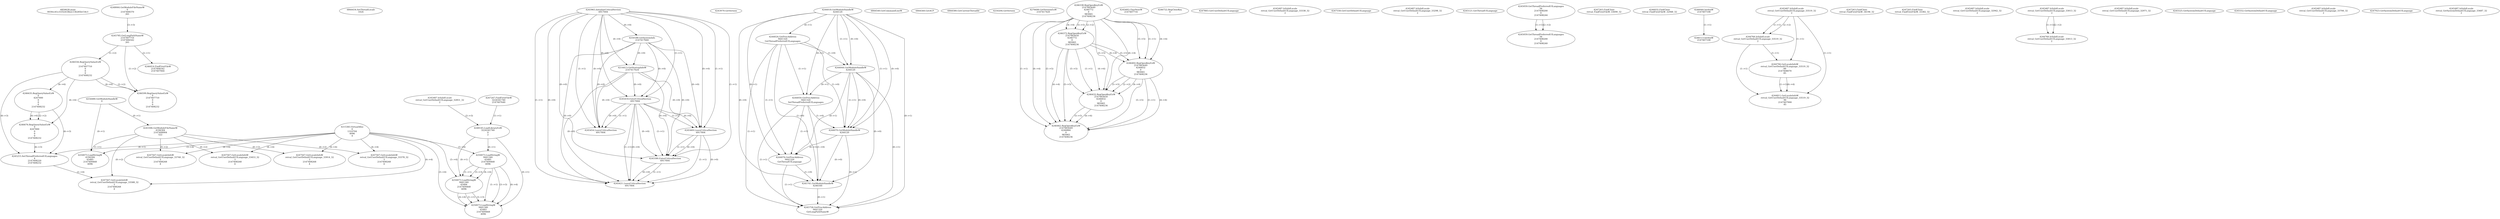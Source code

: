 // Global SCDG with merge call
digraph {
	0 [label="6850628.main
0030cc41c31f32418b2c136285b154c1"]
	1 [label="4254480.GetModuleHandleW
0"]
	2 [label="6844434.SetThreadLocale
1024"]
	3 [label="4243965.InitializeCriticalSection
6917004"]
	4 [label="4243979.GetVersion
"]
	5 [label="4244018.GetModuleHandleW
4244120"]
	6 [label="4244024.GetProcAddress
9441320
GetThreadPreferredUILanguages"]
	5 -> 6 [label="(0-->1)"]
	7 [label="4244044.GetModuleHandleW
4244120"]
	5 -> 7 [label="(1-->1)"]
	5 -> 7 [label="(0-->0)"]
	6 -> 7 [label="(1-->0)"]
	8 [label="4244050.GetProcAddress
9441320
SetThreadPreferredUILanguages"]
	5 -> 8 [label="(0-->1)"]
	6 -> 8 [label="(1-->1)"]
	7 -> 8 [label="(0-->1)"]
	9 [label="4244070.GetModuleHandleW
4244120"]
	5 -> 9 [label="(1-->1)"]
	7 -> 9 [label="(1-->1)"]
	5 -> 9 [label="(0-->0)"]
	6 -> 9 [label="(1-->0)"]
	7 -> 9 [label="(0-->0)"]
	8 -> 9 [label="(1-->0)"]
	10 [label="4244076.GetProcAddress
9441320
GetThreadUILanguage"]
	5 -> 10 [label="(0-->1)"]
	6 -> 10 [label="(1-->1)"]
	7 -> 10 [label="(0-->1)"]
	8 -> 10 [label="(1-->1)"]
	9 -> 10 [label="(0-->1)"]
	11 [label="4250188.GetSystemInfo
2147417660"]
	3 -> 11 [label="(0-->0)"]
	12 [label="6844540.GetCommandLineW
"]
	13 [label="4214413.GetStartupInfoW
2147417624"]
	3 -> 13 [label="(0-->0)"]
	11 -> 13 [label="(0-->0)"]
	14 [label="6844560.GetACP
"]
	15 [label="6844580.GetCurrentThreadId
"]
	16 [label="4250204.GetVersion
"]
	17 [label="4276690.GetVersionExW
2147417420"]
	18 [label="4243306.GetModuleFileNameW
4194304
2147408904
522"]
	1 -> 18 [label="(0-->1)"]
	19 [label="4248064.GetModuleFileNameW
0
2147408370
261"]
	20 [label="4215383.VirtualAlloc
0
1310704
4096
4"]
	21 [label="4246338.RegOpenKeyExW
2147483649
4246772
0
983065
2147408236"]
	22 [label="4246372.RegOpenKeyExW
2147483650
4246772
0
983065
2147408236"]
	21 -> 22 [label="(2-->2)"]
	21 -> 22 [label="(4-->4)"]
	21 -> 22 [label="(5-->5)"]
	23 [label="4246402.RegOpenKeyExW
2147483649
4246832
0
983065
2147408236"]
	21 -> 23 [label="(1-->1)"]
	21 -> 23 [label="(4-->4)"]
	22 -> 23 [label="(4-->4)"]
	21 -> 23 [label="(5-->5)"]
	22 -> 23 [label="(5-->5)"]
	24 [label="4245741.GetModuleHandleW
4246160"]
	5 -> 24 [label="(0-->0)"]
	6 -> 24 [label="(1-->0)"]
	7 -> 24 [label="(0-->0)"]
	8 -> 24 [label="(1-->0)"]
	9 -> 24 [label="(0-->0)"]
	10 -> 24 [label="(1-->0)"]
	25 [label="4245758.GetProcAddress
9441320
GetLongPathNameW"]
	5 -> 25 [label="(0-->1)"]
	6 -> 25 [label="(1-->1)"]
	7 -> 25 [label="(0-->1)"]
	8 -> 25 [label="(1-->1)"]
	9 -> 25 [label="(0-->1)"]
	10 -> 25 [label="(1-->1)"]
	24 -> 25 [label="(0-->1)"]
	26 [label="4245785.GetLongPathNameW
2147407710
2147406542
261"]
	19 -> 26 [label="(3-->3)"]
	27 [label="4245683.CharNextW
2147407716"]
	28 [label="4246556.RegQueryValueExW
0
2147407710
0
0
0
2147408232"]
	26 -> 28 [label="(1-->2)"]
	29 [label="4246599.RegQueryValueExW
0
2147407710
0
0
0
2147408232"]
	26 -> 29 [label="(1-->2)"]
	28 -> 29 [label="(2-->2)"]
	28 -> 29 [label="(6-->6)"]
	30 [label="4246722.RegCloseKey
0"]
	31 [label="4247883.GetUserDefaultUILanguage
"]
	32 [label="4245418.EnterCriticalSection
6917004"]
	3 -> 32 [label="(1-->1)"]
	3 -> 32 [label="(0-->0)"]
	11 -> 32 [label="(0-->0)"]
	13 -> 32 [label="(0-->0)"]
	33 [label="4245469.LeaveCriticalSection
6917004"]
	3 -> 33 [label="(1-->1)"]
	32 -> 33 [label="(1-->1)"]
	3 -> 33 [label="(0-->0)"]
	11 -> 33 [label="(0-->0)"]
	13 -> 33 [label="(0-->0)"]
	32 -> 33 [label="(0-->0)"]
	34 [label="4245487.IsValidLocale
retval_GetUserDefaultUILanguage_33338_32
2"]
	35 [label="4245580.EnterCriticalSection
6917004"]
	3 -> 35 [label="(1-->1)"]
	32 -> 35 [label="(1-->1)"]
	33 -> 35 [label="(1-->1)"]
	3 -> 35 [label="(0-->0)"]
	11 -> 35 [label="(0-->0)"]
	13 -> 35 [label="(0-->0)"]
	32 -> 35 [label="(0-->0)"]
	33 -> 35 [label="(0-->0)"]
	36 [label="4245621.LeaveCriticalSection
6917004"]
	3 -> 36 [label="(1-->1)"]
	32 -> 36 [label="(1-->1)"]
	33 -> 36 [label="(1-->1)"]
	35 -> 36 [label="(1-->1)"]
	3 -> 36 [label="(0-->0)"]
	11 -> 36 [label="(0-->0)"]
	13 -> 36 [label="(0-->0)"]
	32 -> 36 [label="(0-->0)"]
	33 -> 36 [label="(0-->0)"]
	35 -> 36 [label="(0-->0)"]
	37 [label="4247558.GetUserDefaultUILanguage
"]
	38 [label="4247567.GetLocaleInfoW
retval_GetUserDefaultUILanguage_33453_32
3
2147408268
4"]
	18 -> 38 [label="(0-->2)"]
	20 -> 38 [label="(4-->4)"]
	39 [label="4247247.FindFirstFileW
3224341740
2147407640"]
	40 [label="4246432.RegOpenKeyExW
2147483650
4246832
0
983065
2147408236"]
	22 -> 40 [label="(1-->1)"]
	23 -> 40 [label="(2-->2)"]
	21 -> 40 [label="(4-->4)"]
	22 -> 40 [label="(4-->4)"]
	23 -> 40 [label="(4-->4)"]
	21 -> 40 [label="(5-->5)"]
	22 -> 40 [label="(5-->5)"]
	23 -> 40 [label="(5-->5)"]
	41 [label="4246635.RegQueryValueExW
0
4247000
0
0
0
2147408232"]
	28 -> 41 [label="(6-->6)"]
	42 [label="4246676.RegQueryValueExW
0
4247000
0
0
0
2147408232"]
	41 -> 42 [label="(2-->2)"]
	28 -> 42 [label="(6-->6)"]
	41 -> 42 [label="(6-->6)"]
	43 [label="4245487.IsValidLocale
retval_GetUserDefaultUILanguage_33298_32
2"]
	44 [label="4245121.GetThreadUILanguage
"]
	45 [label="4245059.GetThreadPreferredUILanguages
56
2147408200
0
2147408244"]
	46 [label="4245215.SetThreadPreferredUILanguages
4
2147408220
2147408232"]
	20 -> 46 [label="(4-->1)"]
	28 -> 46 [label="(6-->3)"]
	41 -> 46 [label="(6-->3)"]
	42 -> 46 [label="(6-->3)"]
	47 [label="4245059.GetThreadPreferredUILanguages
56
2147408200
0
2147408240"]
	45 -> 47 [label="(1-->1)"]
	45 -> 47 [label="(2-->2)"]
	48 [label="4245487.IsValidLocale
retval_GetUserDefaultUILanguage_32851_32
2"]
	49 [label="4247567.GetLocaleInfoW
retval_GetUserDefaultUILanguage_33588_32
3
2147408268
4"]
	18 -> 49 [label="(0-->2)"]
	20 -> 49 [label="(4-->4)"]
	46 -> 49 [label="(1-->4)"]
	50 [label="4247263.FindClose
retval_FindFirstFileW_33690_32"]
	51 [label="4248145.LoadLibraryExW
3224341740
0
2"]
	39 -> 51 [label="(1-->1)"]
	48 -> 51 [label="(2-->3)"]
	52 [label="4250073.LoadStringW
9441340
65485
2147409468
4096"]
	51 -> 52 [label="(0-->1)"]
	20 -> 52 [label="(3-->4)"]
	53 [label="4246014.FindFirstFileW
2147406542
2147407064"]
	26 -> 53 [label="(2-->1)"]
	54 [label="4246032.FindClose
retval_FindFirstFileW_32948_32"]
	55 [label="4246044.lstrlenW
2147407108"]
	56 [label="4246113.lstrlenW
2147407108"]
	55 -> 56 [label="(1-->1)"]
	57 [label="4245487.IsValidLocale
retval_GetUserDefaultUILanguage_33519_32
2"]
	58 [label="4244766.IsValidLocale
retval_GetUserDefaultUILanguage_33519_32
2"]
	57 -> 58 [label="(1-->1)"]
	57 -> 58 [label="(2-->2)"]
	59 [label="4244794.GetLocaleInfoW
retval_GetUserDefaultUILanguage_33519_32
89
2147408070
85"]
	57 -> 59 [label="(1-->1)"]
	58 -> 59 [label="(1-->1)"]
	60 [label="4244811.GetLocaleInfoW
retval_GetUserDefaultUILanguage_33519_32
90
2147407900
85"]
	57 -> 60 [label="(1-->1)"]
	58 -> 60 [label="(1-->1)"]
	59 -> 60 [label="(1-->1)"]
	59 -> 60 [label="(4-->4)"]
	61 [label="4245454.LeaveCriticalSection
6917004"]
	3 -> 61 [label="(1-->1)"]
	32 -> 61 [label="(1-->1)"]
	3 -> 61 [label="(0-->0)"]
	11 -> 61 [label="(0-->0)"]
	13 -> 61 [label="(0-->0)"]
	32 -> 61 [label="(0-->0)"]
	62 [label="4247567.GetLocaleInfoW
retval_GetUserDefaultUILanguage_33914_32
3
2147408268
4"]
	18 -> 62 [label="(0-->2)"]
	20 -> 62 [label="(4-->4)"]
	63 [label="4247263.FindClose
retval_FindFirstFileW_34196_32"]
	64 [label="4247567.GetLocaleInfoW
retval_GetUserDefaultUILanguage_33378_32
3
2147408268
4"]
	18 -> 64 [label="(0-->2)"]
	20 -> 64 [label="(4-->4)"]
	65 [label="4247263.FindClose
retval_FindFirstFileW_33382_32"]
	66 [label="4250073.LoadStringW
9441340
65484
2147409468
4096"]
	51 -> 66 [label="(0-->1)"]
	52 -> 66 [label="(1-->1)"]
	52 -> 66 [label="(3-->3)"]
	20 -> 66 [label="(3-->4)"]
	52 -> 66 [label="(4-->4)"]
	67 [label="4250073.LoadStringW
4194304
65485
2147409468
4096"]
	1 -> 67 [label="(0-->1)"]
	18 -> 67 [label="(1-->1)"]
	20 -> 67 [label="(3-->4)"]
	68 [label="4247567.GetLocaleInfoW
retval_GetUserDefaultUILanguage_33740_32
3
2147408268
4"]
	18 -> 68 [label="(0-->2)"]
	20 -> 68 [label="(4-->4)"]
	69 [label="4245487.IsValidLocale
retval_GetUserDefaultUILanguage_32942_32
2"]
	70 [label="4246462.RegOpenKeyExW
2147483649
4246884
0
983065
2147408236"]
	21 -> 70 [label="(1-->1)"]
	23 -> 70 [label="(1-->1)"]
	21 -> 70 [label="(4-->4)"]
	22 -> 70 [label="(4-->4)"]
	23 -> 70 [label="(4-->4)"]
	40 -> 70 [label="(4-->4)"]
	21 -> 70 [label="(5-->5)"]
	22 -> 70 [label="(5-->5)"]
	23 -> 70 [label="(5-->5)"]
	40 -> 70 [label="(5-->5)"]
	71 [label="4245487.IsValidLocale
retval_GetUserDefaultUILanguage_33013_32
2"]
	72 [label="4245487.IsValidLocale
retval_GetUserDefaultUILanguage_32971_32
2"]
	73 [label="4244766.IsValidLocale
retval_GetUserDefaultUILanguage_33013_32
2"]
	71 -> 73 [label="(1-->1)"]
	71 -> 73 [label="(2-->2)"]
	74 [label="4245525.GetSystemDefaultUILanguage
"]
	75 [label="4245552.GetSystemDefaultUILanguage
"]
	76 [label="4245487.IsValidLocale
retval_GetUserDefaultUILanguage_33706_32
2"]
	77 [label="4247923.GetSystemDefaultUILanguage
"]
	78 [label="4245487.IsValidLocale
retval_GetSystemDefaultUILanguage_33687_32
2"]
	79 [label="4250073.LoadStringW
9441340
65483
2147409468
4096"]
	51 -> 79 [label="(0-->1)"]
	52 -> 79 [label="(1-->1)"]
	66 -> 79 [label="(1-->1)"]
	52 -> 79 [label="(3-->3)"]
	66 -> 79 [label="(3-->3)"]
	20 -> 79 [label="(3-->4)"]
	52 -> 79 [label="(4-->4)"]
	66 -> 79 [label="(4-->4)"]
}
